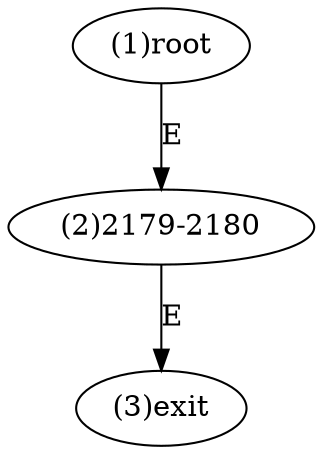 digraph "" { 
1[ label="(1)root"];
2[ label="(2)2179-2180"];
3[ label="(3)exit"];
1->2[ label="E"];
2->3[ label="E"];
}